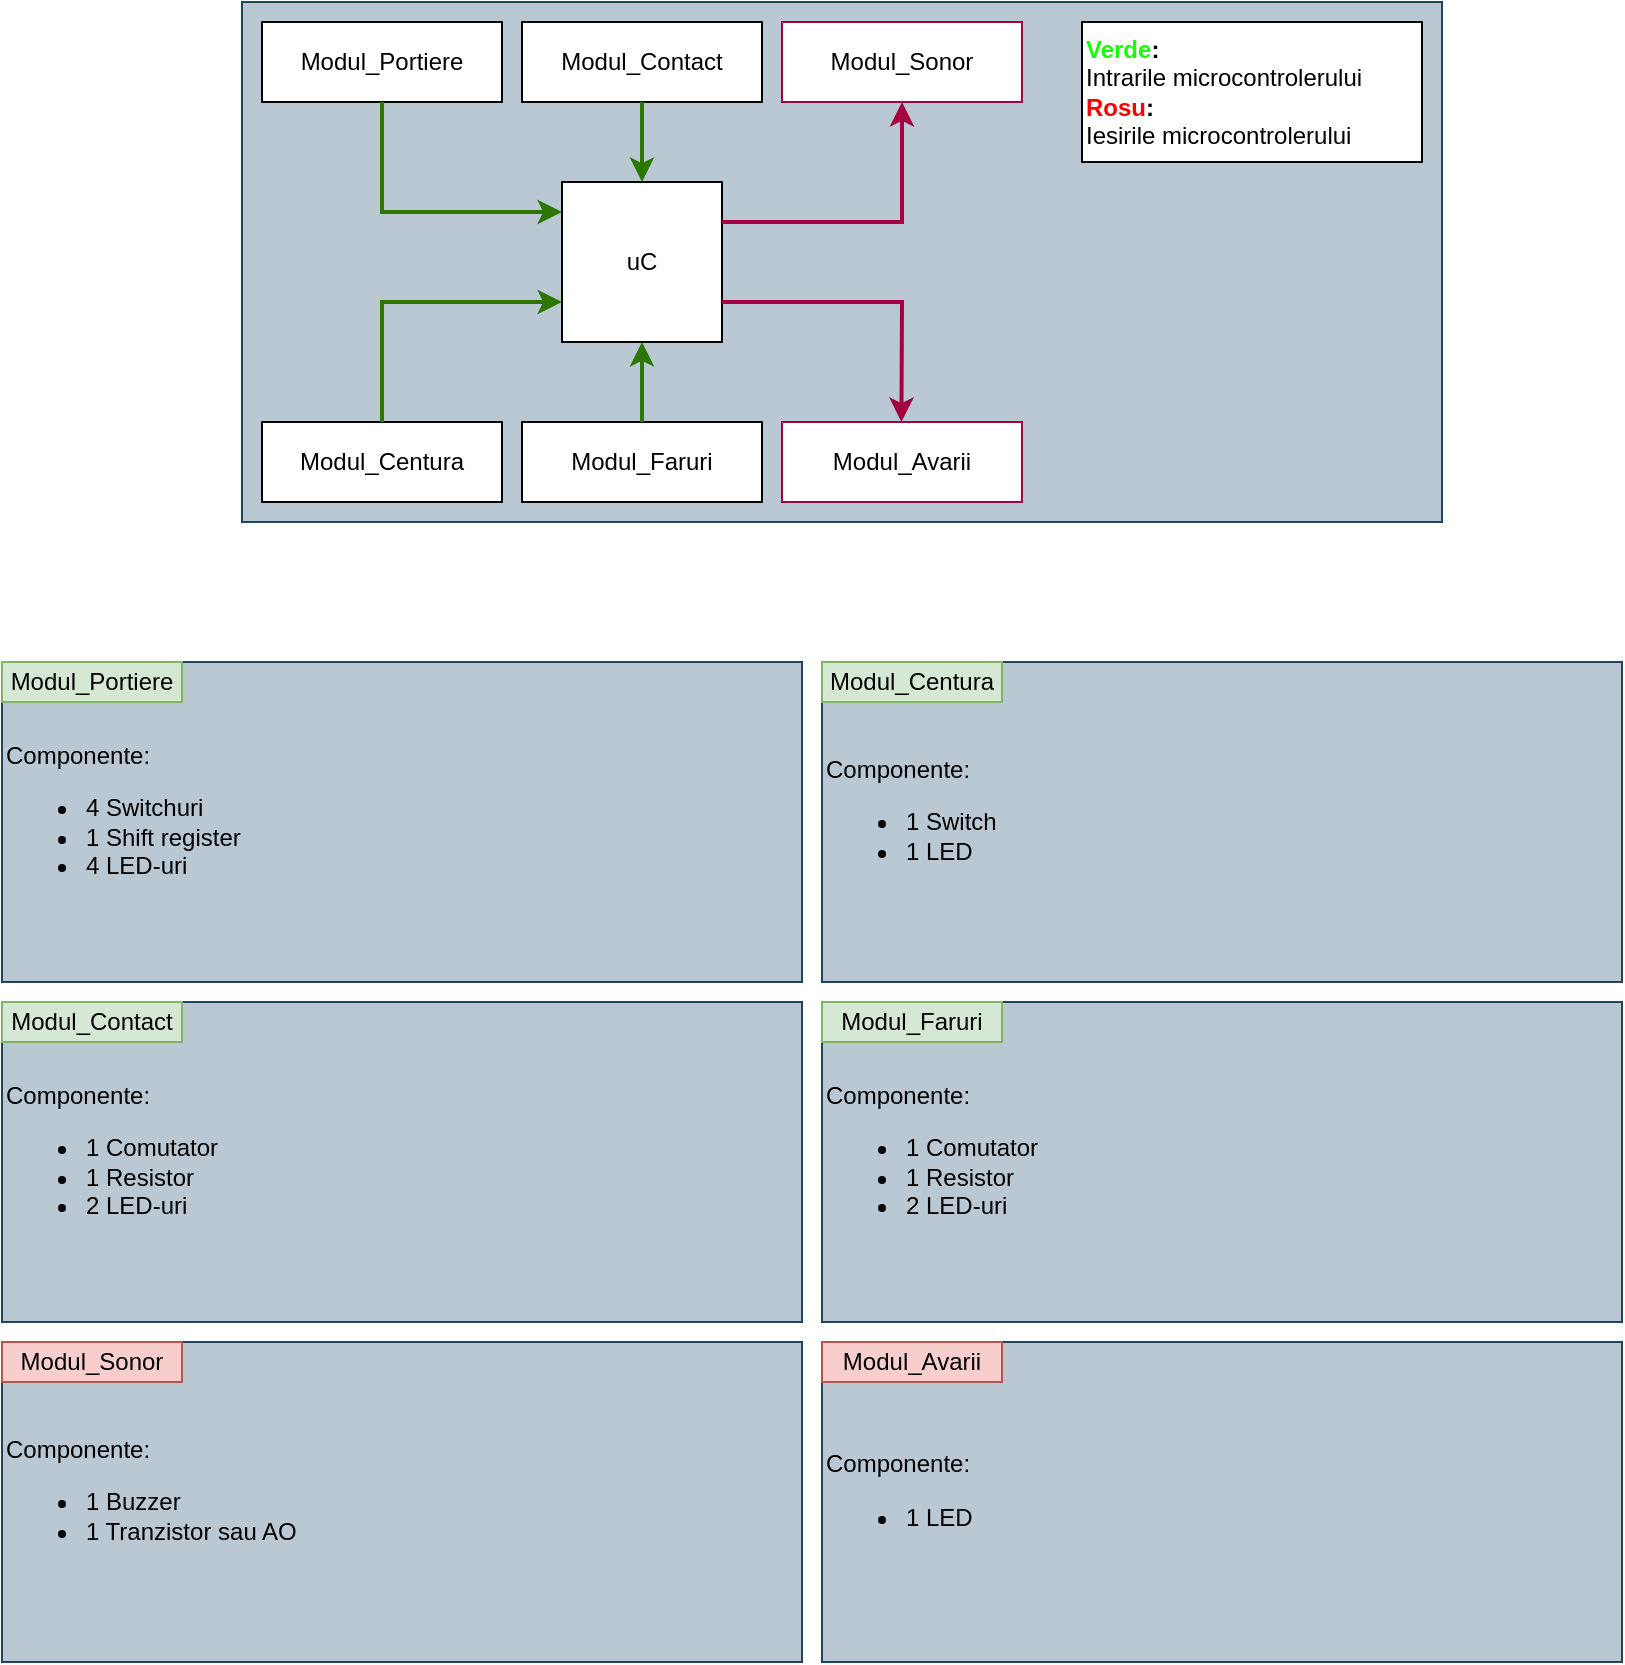 <mxfile version="24.7.16">
  <diagram name="Page-1" id="so_6djTKiyOjhYWVK6NY">
    <mxGraphModel dx="2049" dy="1103" grid="1" gridSize="10" guides="1" tooltips="1" connect="1" arrows="1" fold="1" page="1" pageScale="1" pageWidth="850" pageHeight="1100" math="0" shadow="0">
      <root>
        <mxCell id="0" />
        <mxCell id="1" parent="0" />
        <mxCell id="dD2PPeY6zO0vGN9yNTjX-32" value="" style="group;fillColor=#d5e8d4;strokeColor=#82b366;" vertex="1" connectable="0" parent="1">
          <mxGeometry x="180" y="480" width="400" height="160" as="geometry" />
        </mxCell>
        <mxCell id="dD2PPeY6zO0vGN9yNTjX-27" value="Componente:&lt;div&gt;&lt;ul&gt;&lt;li&gt;4 Switchuri&lt;/li&gt;&lt;li&gt;1 Shift register&lt;/li&gt;&lt;li&gt;4 LED-uri&lt;/li&gt;&lt;/ul&gt;&lt;/div&gt;" style="rounded=0;whiteSpace=wrap;html=1;align=left;fillColor=#bac8d3;strokeColor=#23445d;" vertex="1" parent="dD2PPeY6zO0vGN9yNTjX-32">
          <mxGeometry width="400" height="160" as="geometry" />
        </mxCell>
        <mxCell id="dD2PPeY6zO0vGN9yNTjX-26" value="Modul_Portiere" style="rounded=0;whiteSpace=wrap;html=1;fillColor=#d5e8d4;strokeColor=#82b366;" vertex="1" parent="dD2PPeY6zO0vGN9yNTjX-32">
          <mxGeometry width="90" height="20" as="geometry" />
        </mxCell>
        <mxCell id="dD2PPeY6zO0vGN9yNTjX-33" value="" style="group" vertex="1" connectable="0" parent="1">
          <mxGeometry x="180" y="650" width="400" height="160" as="geometry" />
        </mxCell>
        <mxCell id="dD2PPeY6zO0vGN9yNTjX-29" value="Componente:&lt;div&gt;&lt;ul&gt;&lt;li&gt;1 Comutator&lt;/li&gt;&lt;li&gt;1 Resistor&lt;/li&gt;&lt;li&gt;2 LED-uri&lt;/li&gt;&lt;/ul&gt;&lt;/div&gt;" style="rounded=0;whiteSpace=wrap;html=1;align=left;fillColor=#bac8d3;strokeColor=#23445d;" vertex="1" parent="dD2PPeY6zO0vGN9yNTjX-33">
          <mxGeometry width="400" height="160" as="geometry" />
        </mxCell>
        <mxCell id="dD2PPeY6zO0vGN9yNTjX-30" value="Modul_Contact" style="rounded=0;whiteSpace=wrap;html=1;fillColor=#d5e8d4;strokeColor=#82b366;" vertex="1" parent="dD2PPeY6zO0vGN9yNTjX-33">
          <mxGeometry width="90" height="20" as="geometry" />
        </mxCell>
        <mxCell id="dD2PPeY6zO0vGN9yNTjX-34" value="" style="group;fillColor=#f8cecc;strokeColor=#b85450;" vertex="1" connectable="0" parent="1">
          <mxGeometry x="180" y="820" width="400" height="160" as="geometry" />
        </mxCell>
        <mxCell id="dD2PPeY6zO0vGN9yNTjX-35" value="Componente:&lt;div&gt;&lt;ul&gt;&lt;li&gt;1 Buzzer&lt;/li&gt;&lt;li&gt;1 Tranzistor sau AO&lt;/li&gt;&lt;/ul&gt;&lt;/div&gt;" style="rounded=0;whiteSpace=wrap;html=1;align=left;fillColor=#bac8d3;strokeColor=#23445d;" vertex="1" parent="dD2PPeY6zO0vGN9yNTjX-34">
          <mxGeometry width="400" height="160" as="geometry" />
        </mxCell>
        <mxCell id="dD2PPeY6zO0vGN9yNTjX-36" value="Modul_Sonor" style="rounded=0;whiteSpace=wrap;html=1;fillColor=#f8cecc;strokeColor=#b85450;" vertex="1" parent="dD2PPeY6zO0vGN9yNTjX-34">
          <mxGeometry width="90" height="20" as="geometry" />
        </mxCell>
        <mxCell id="dD2PPeY6zO0vGN9yNTjX-37" value="" style="group;fillColor=#647687;fontColor=#ffffff;strokeColor=#314354;" vertex="1" connectable="0" parent="1">
          <mxGeometry x="300" y="150" width="600" height="260" as="geometry" />
        </mxCell>
        <mxCell id="dD2PPeY6zO0vGN9yNTjX-24" value="" style="rounded=0;whiteSpace=wrap;html=1;fillColor=#bac8d3;strokeColor=#23445d;" vertex="1" parent="dD2PPeY6zO0vGN9yNTjX-37">
          <mxGeometry width="600" height="260" as="geometry" />
        </mxCell>
        <mxCell id="dD2PPeY6zO0vGN9yNTjX-1" value="uC" style="whiteSpace=wrap;html=1;aspect=fixed;" vertex="1" parent="dD2PPeY6zO0vGN9yNTjX-37">
          <mxGeometry x="160" y="90" width="80" height="80" as="geometry" />
        </mxCell>
        <mxCell id="dD2PPeY6zO0vGN9yNTjX-8" value="Modul_Avarii" style="rounded=0;whiteSpace=wrap;html=1;strokeColor=#a50040;" vertex="1" parent="dD2PPeY6zO0vGN9yNTjX-37">
          <mxGeometry x="270" y="210" width="120" height="40" as="geometry" />
        </mxCell>
        <mxCell id="dD2PPeY6zO0vGN9yNTjX-9" value="Modul_Centura" style="rounded=0;whiteSpace=wrap;html=1;" vertex="1" parent="dD2PPeY6zO0vGN9yNTjX-37">
          <mxGeometry x="10" y="210" width="120" height="40" as="geometry" />
        </mxCell>
        <mxCell id="dD2PPeY6zO0vGN9yNTjX-10" value="Modul_Faruri" style="rounded=0;whiteSpace=wrap;html=1;" vertex="1" parent="dD2PPeY6zO0vGN9yNTjX-37">
          <mxGeometry x="140" y="210" width="120" height="40" as="geometry" />
        </mxCell>
        <mxCell id="dD2PPeY6zO0vGN9yNTjX-11" value="Modul_Portiere" style="rounded=0;whiteSpace=wrap;html=1;" vertex="1" parent="dD2PPeY6zO0vGN9yNTjX-37">
          <mxGeometry x="10" y="10" width="120" height="40" as="geometry" />
        </mxCell>
        <mxCell id="dD2PPeY6zO0vGN9yNTjX-12" value="Modul_Contact" style="rounded=0;whiteSpace=wrap;html=1;" vertex="1" parent="dD2PPeY6zO0vGN9yNTjX-37">
          <mxGeometry x="140" y="10" width="120" height="40" as="geometry" />
        </mxCell>
        <mxCell id="dD2PPeY6zO0vGN9yNTjX-13" value="Modul_Sonor" style="rounded=0;whiteSpace=wrap;html=1;strokeColor=#a50040;" vertex="1" parent="dD2PPeY6zO0vGN9yNTjX-37">
          <mxGeometry x="270" y="10" width="120" height="40" as="geometry" />
        </mxCell>
        <mxCell id="dD2PPeY6zO0vGN9yNTjX-14" value="" style="endArrow=classic;html=1;rounded=0;exitX=0.5;exitY=1;exitDx=0;exitDy=0;fillColor=#60a917;strokeColor=#2D7600;strokeWidth=2;" edge="1" parent="dD2PPeY6zO0vGN9yNTjX-37" source="dD2PPeY6zO0vGN9yNTjX-11">
          <mxGeometry width="50" height="50" relative="1" as="geometry">
            <mxPoint x="110" y="155" as="sourcePoint" />
            <mxPoint x="160" y="105" as="targetPoint" />
            <Array as="points">
              <mxPoint x="70" y="105" />
            </Array>
          </mxGeometry>
        </mxCell>
        <mxCell id="dD2PPeY6zO0vGN9yNTjX-15" value="" style="endArrow=classic;html=1;rounded=0;exitX=0.5;exitY=1;exitDx=0;exitDy=0;entryX=0.5;entryY=0;entryDx=0;entryDy=0;fillColor=#60a917;strokeColor=#2D7600;strokeWidth=2;" edge="1" parent="dD2PPeY6zO0vGN9yNTjX-37" source="dD2PPeY6zO0vGN9yNTjX-12" target="dD2PPeY6zO0vGN9yNTjX-1">
          <mxGeometry width="50" height="50" relative="1" as="geometry">
            <mxPoint x="180" y="150" as="sourcePoint" />
            <mxPoint x="230" y="100" as="targetPoint" />
          </mxGeometry>
        </mxCell>
        <mxCell id="dD2PPeY6zO0vGN9yNTjX-16" value="" style="endArrow=classic;html=1;rounded=0;exitX=1;exitY=0.25;exitDx=0;exitDy=0;entryX=0.5;entryY=1;entryDx=0;entryDy=0;strokeWidth=2;fillColor=#d80073;strokeColor=#A50040;" edge="1" parent="dD2PPeY6zO0vGN9yNTjX-37" source="dD2PPeY6zO0vGN9yNTjX-1" target="dD2PPeY6zO0vGN9yNTjX-13">
          <mxGeometry width="50" height="50" relative="1" as="geometry">
            <mxPoint x="250" y="140" as="sourcePoint" />
            <mxPoint x="300" y="90" as="targetPoint" />
            <Array as="points">
              <mxPoint x="330" y="110" />
            </Array>
          </mxGeometry>
        </mxCell>
        <mxCell id="dD2PPeY6zO0vGN9yNTjX-17" value="" style="endArrow=classic;html=1;rounded=0;exitX=0.5;exitY=0;exitDx=0;exitDy=0;entryX=0;entryY=0.75;entryDx=0;entryDy=0;strokeWidth=2;fillColor=#60a917;strokeColor=#2D7600;" edge="1" parent="dD2PPeY6zO0vGN9yNTjX-37" source="dD2PPeY6zO0vGN9yNTjX-9" target="dD2PPeY6zO0vGN9yNTjX-1">
          <mxGeometry width="50" height="50" relative="1" as="geometry">
            <mxPoint x="80" y="200" as="sourcePoint" />
            <mxPoint x="130" y="150" as="targetPoint" />
            <Array as="points">
              <mxPoint x="70" y="150" />
            </Array>
          </mxGeometry>
        </mxCell>
        <mxCell id="dD2PPeY6zO0vGN9yNTjX-18" value="" style="endArrow=classic;html=1;rounded=0;exitX=1;exitY=0.75;exitDx=0;exitDy=0;entryX=0.5;entryY=0;entryDx=0;entryDy=0;strokeWidth=2;fillColor=#d80073;strokeColor=#A50040;" edge="1" parent="dD2PPeY6zO0vGN9yNTjX-37" source="dD2PPeY6zO0vGN9yNTjX-1">
          <mxGeometry width="50" height="50" relative="1" as="geometry">
            <mxPoint x="329.71" y="170" as="sourcePoint" />
            <mxPoint x="329.71" y="210" as="targetPoint" />
            <Array as="points">
              <mxPoint x="330" y="150" />
            </Array>
          </mxGeometry>
        </mxCell>
        <mxCell id="dD2PPeY6zO0vGN9yNTjX-23" value="" style="endArrow=classic;html=1;rounded=0;exitX=0.5;exitY=0;exitDx=0;exitDy=0;entryX=0.5;entryY=1;entryDx=0;entryDy=0;fillColor=#60a917;strokeColor=#2D7600;strokeWidth=2;" edge="1" parent="dD2PPeY6zO0vGN9yNTjX-37" source="dD2PPeY6zO0vGN9yNTjX-10" target="dD2PPeY6zO0vGN9yNTjX-1">
          <mxGeometry width="50" height="50" relative="1" as="geometry">
            <mxPoint x="170" y="150" as="sourcePoint" />
            <mxPoint x="220" y="100" as="targetPoint" />
          </mxGeometry>
        </mxCell>
        <mxCell id="dD2PPeY6zO0vGN9yNTjX-25" value="&lt;b&gt;&lt;font color=&quot;#16ff05&quot;&gt;Verde&lt;/font&gt;:&amp;nbsp;&lt;/b&gt;&lt;div&gt;Intrarile microcontrolerului&lt;/div&gt;&lt;div&gt;&lt;b&gt;&lt;font color=&quot;#ff0000&quot;&gt;Rosu&lt;/font&gt;:&lt;/b&gt;&lt;/div&gt;&lt;div&gt;Iesirile microcontrolerului&lt;/div&gt;" style="rounded=0;whiteSpace=wrap;html=1;align=left;" vertex="1" parent="dD2PPeY6zO0vGN9yNTjX-37">
          <mxGeometry x="420" y="10" width="170" height="70" as="geometry" />
        </mxCell>
        <mxCell id="dD2PPeY6zO0vGN9yNTjX-38" value="" style="group" vertex="1" connectable="0" parent="1">
          <mxGeometry x="590" y="480" width="400" height="160" as="geometry" />
        </mxCell>
        <mxCell id="dD2PPeY6zO0vGN9yNTjX-39" value="Componente:&lt;div&gt;&lt;ul&gt;&lt;li&gt;1 Switch&lt;/li&gt;&lt;li&gt;1 LED&lt;/li&gt;&lt;/ul&gt;&lt;/div&gt;" style="rounded=0;whiteSpace=wrap;html=1;align=left;fillColor=#bac8d3;strokeColor=#23445d;" vertex="1" parent="dD2PPeY6zO0vGN9yNTjX-38">
          <mxGeometry width="400" height="160" as="geometry" />
        </mxCell>
        <mxCell id="dD2PPeY6zO0vGN9yNTjX-40" value="Modul_Centura" style="rounded=0;whiteSpace=wrap;html=1;fillColor=#d5e8d4;strokeColor=#82b366;" vertex="1" parent="dD2PPeY6zO0vGN9yNTjX-38">
          <mxGeometry width="90" height="20" as="geometry" />
        </mxCell>
        <mxCell id="dD2PPeY6zO0vGN9yNTjX-41" value="" style="group;fillColor=#d5e8d4;strokeColor=#82b366;" vertex="1" connectable="0" parent="1">
          <mxGeometry x="590" y="650" width="400" height="160" as="geometry" />
        </mxCell>
        <mxCell id="dD2PPeY6zO0vGN9yNTjX-42" value="Componente:&lt;div&gt;&lt;ul&gt;&lt;li&gt;1 Comutator&lt;/li&gt;&lt;li&gt;1 Resistor&lt;/li&gt;&lt;li&gt;2 LED-uri&lt;/li&gt;&lt;/ul&gt;&lt;/div&gt;" style="rounded=0;whiteSpace=wrap;html=1;align=left;fillColor=#bac8d3;strokeColor=#23445d;" vertex="1" parent="dD2PPeY6zO0vGN9yNTjX-41">
          <mxGeometry width="400" height="160" as="geometry" />
        </mxCell>
        <mxCell id="dD2PPeY6zO0vGN9yNTjX-43" value="Modul_Faruri" style="rounded=0;whiteSpace=wrap;html=1;fillColor=#d5e8d4;strokeColor=#82b366;" vertex="1" parent="dD2PPeY6zO0vGN9yNTjX-41">
          <mxGeometry width="90" height="20" as="geometry" />
        </mxCell>
        <mxCell id="dD2PPeY6zO0vGN9yNTjX-44" value="" style="group" vertex="1" connectable="0" parent="1">
          <mxGeometry x="590" y="820" width="400" height="160" as="geometry" />
        </mxCell>
        <mxCell id="dD2PPeY6zO0vGN9yNTjX-45" value="Componente:&lt;div&gt;&lt;ul&gt;&lt;li&gt;&lt;span style=&quot;background-color: initial;&quot;&gt;1 LED&lt;/span&gt;&lt;br&gt;&lt;/li&gt;&lt;/ul&gt;&lt;/div&gt;" style="rounded=0;whiteSpace=wrap;html=1;align=left;fillColor=#bac8d3;strokeColor=#23445d;" vertex="1" parent="dD2PPeY6zO0vGN9yNTjX-44">
          <mxGeometry width="400" height="160" as="geometry" />
        </mxCell>
        <mxCell id="dD2PPeY6zO0vGN9yNTjX-46" value="Modul_Avarii" style="rounded=0;whiteSpace=wrap;html=1;fillColor=#f8cecc;strokeColor=#b85450;" vertex="1" parent="dD2PPeY6zO0vGN9yNTjX-44">
          <mxGeometry width="90" height="20" as="geometry" />
        </mxCell>
      </root>
    </mxGraphModel>
  </diagram>
</mxfile>
